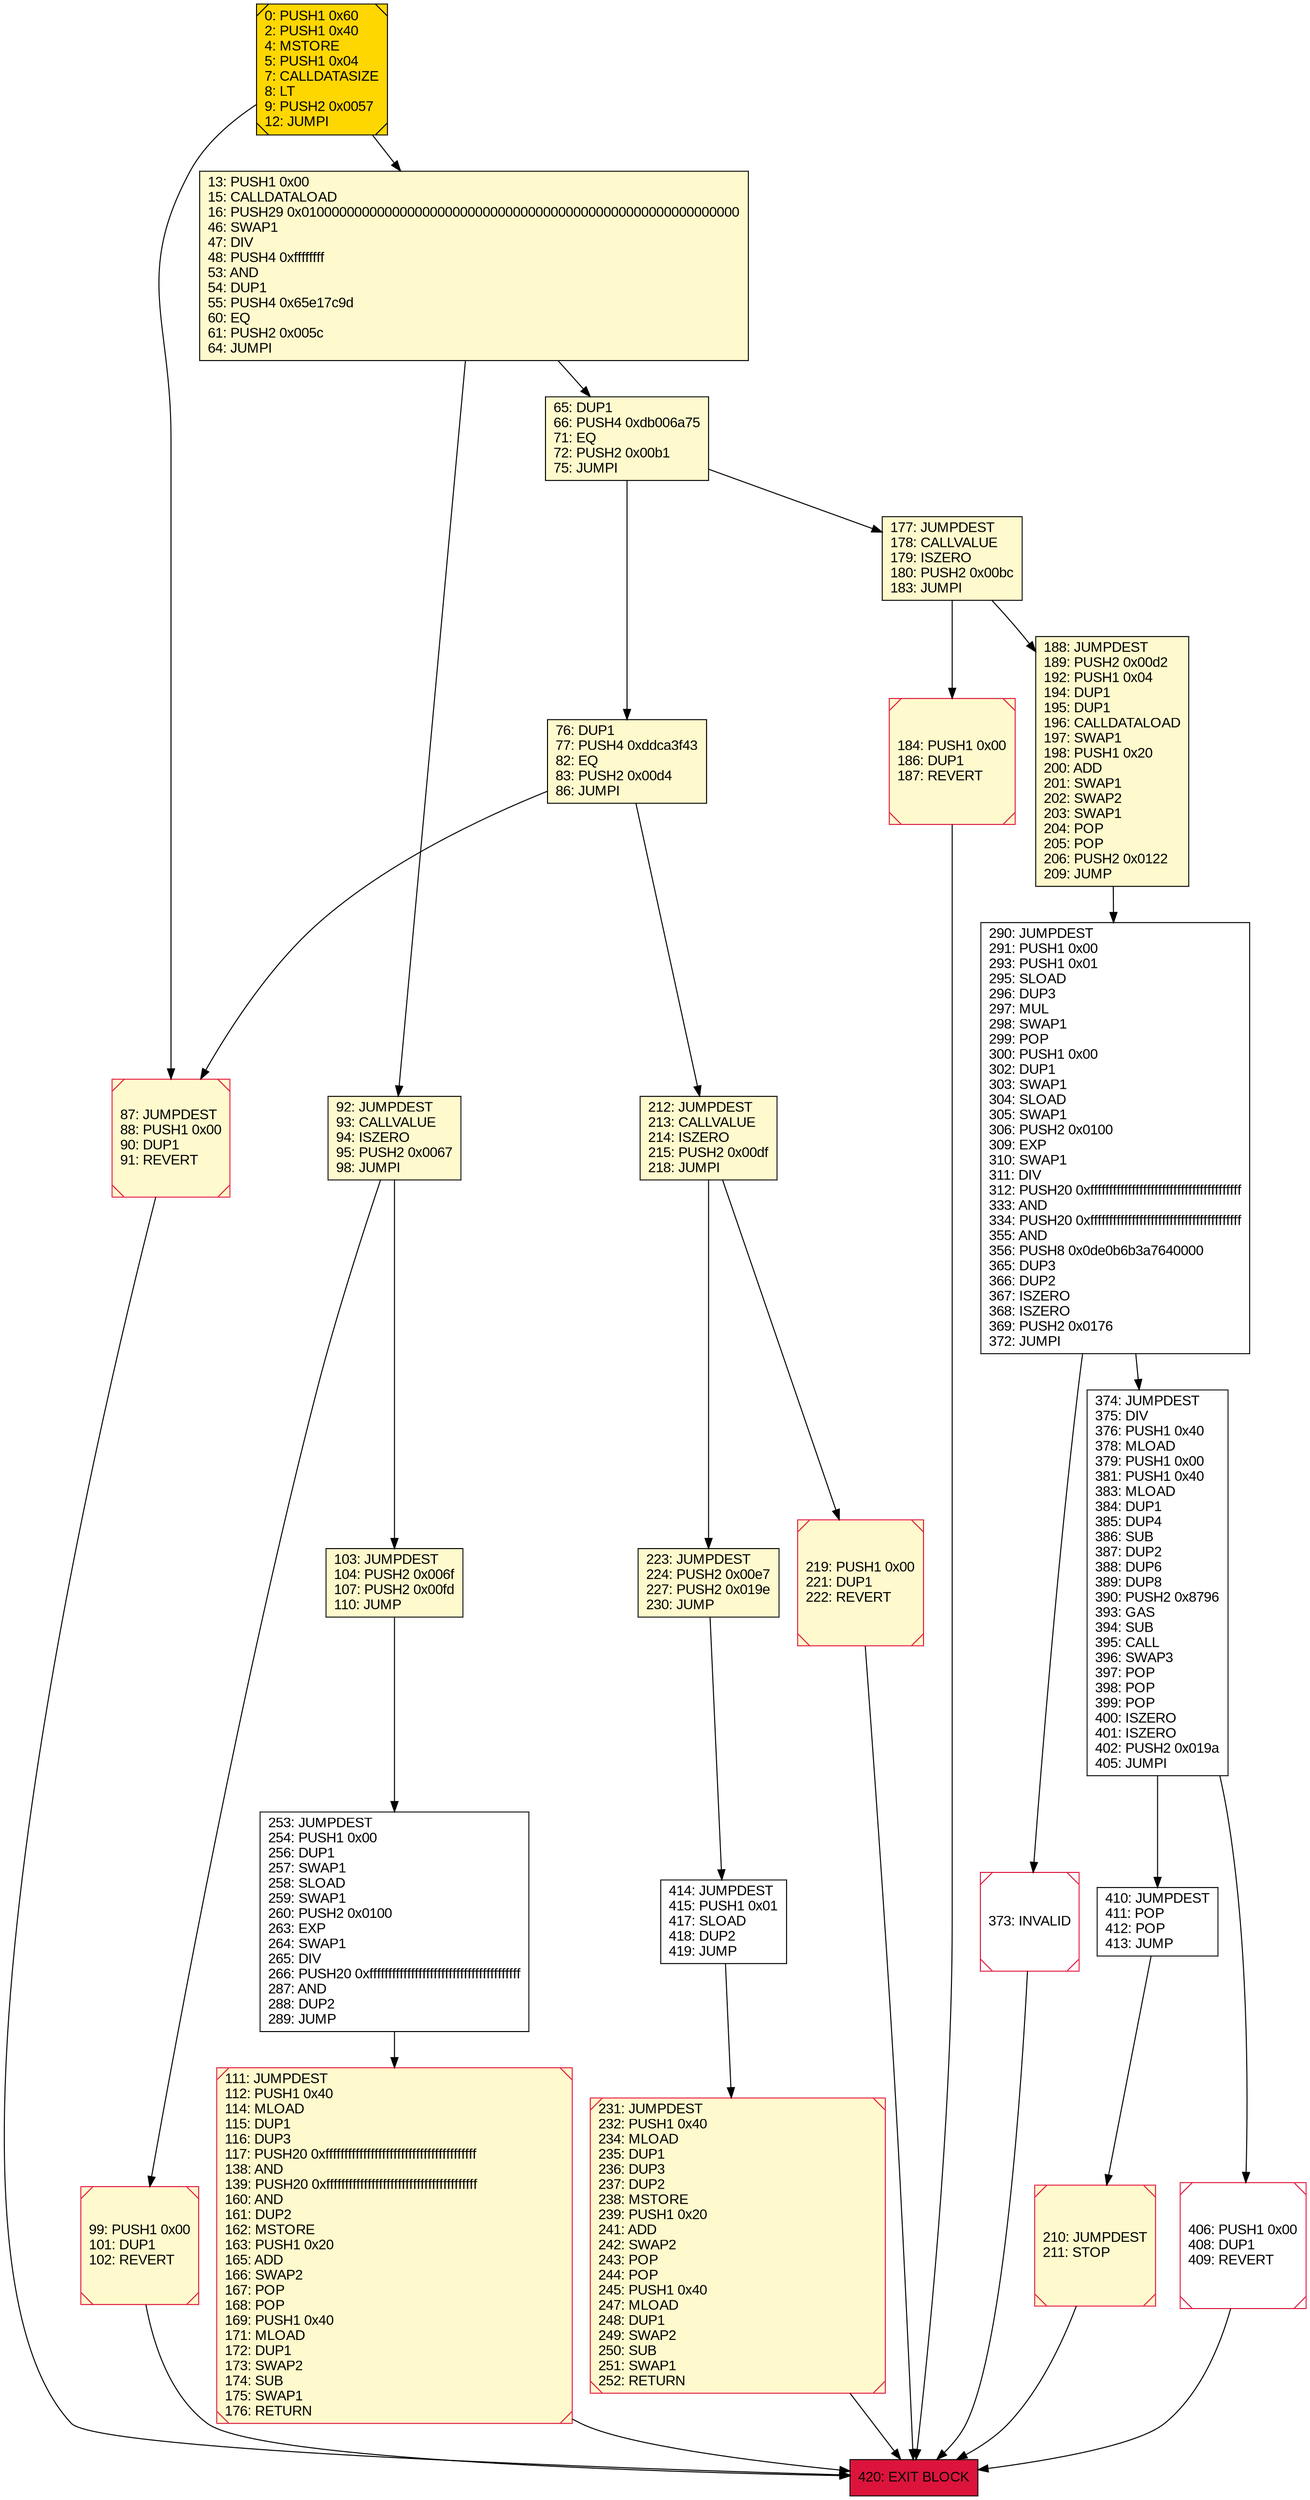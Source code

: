 digraph G {
bgcolor=transparent rankdir=UD;
node [shape=box style=filled color=black fillcolor=white fontname=arial fontcolor=black];
99 [label="99: PUSH1 0x00\l101: DUP1\l102: REVERT\l" fillcolor=lemonchiffon shape=Msquare color=crimson ];
210 [label="210: JUMPDEST\l211: STOP\l" fillcolor=lemonchiffon shape=Msquare color=crimson ];
414 [label="414: JUMPDEST\l415: PUSH1 0x01\l417: SLOAD\l418: DUP2\l419: JUMP\l" ];
76 [label="76: DUP1\l77: PUSH4 0xddca3f43\l82: EQ\l83: PUSH2 0x00d4\l86: JUMPI\l" fillcolor=lemonchiffon ];
373 [label="373: INVALID\l" shape=Msquare color=crimson ];
253 [label="253: JUMPDEST\l254: PUSH1 0x00\l256: DUP1\l257: SWAP1\l258: SLOAD\l259: SWAP1\l260: PUSH2 0x0100\l263: EXP\l264: SWAP1\l265: DIV\l266: PUSH20 0xffffffffffffffffffffffffffffffffffffffff\l287: AND\l288: DUP2\l289: JUMP\l" ];
290 [label="290: JUMPDEST\l291: PUSH1 0x00\l293: PUSH1 0x01\l295: SLOAD\l296: DUP3\l297: MUL\l298: SWAP1\l299: POP\l300: PUSH1 0x00\l302: DUP1\l303: SWAP1\l304: SLOAD\l305: SWAP1\l306: PUSH2 0x0100\l309: EXP\l310: SWAP1\l311: DIV\l312: PUSH20 0xffffffffffffffffffffffffffffffffffffffff\l333: AND\l334: PUSH20 0xffffffffffffffffffffffffffffffffffffffff\l355: AND\l356: PUSH8 0x0de0b6b3a7640000\l365: DUP3\l366: DUP2\l367: ISZERO\l368: ISZERO\l369: PUSH2 0x0176\l372: JUMPI\l" ];
223 [label="223: JUMPDEST\l224: PUSH2 0x00e7\l227: PUSH2 0x019e\l230: JUMP\l" fillcolor=lemonchiffon ];
410 [label="410: JUMPDEST\l411: POP\l412: POP\l413: JUMP\l" ];
87 [label="87: JUMPDEST\l88: PUSH1 0x00\l90: DUP1\l91: REVERT\l" fillcolor=lemonchiffon shape=Msquare color=crimson ];
212 [label="212: JUMPDEST\l213: CALLVALUE\l214: ISZERO\l215: PUSH2 0x00df\l218: JUMPI\l" fillcolor=lemonchiffon ];
231 [label="231: JUMPDEST\l232: PUSH1 0x40\l234: MLOAD\l235: DUP1\l236: DUP3\l237: DUP2\l238: MSTORE\l239: PUSH1 0x20\l241: ADD\l242: SWAP2\l243: POP\l244: POP\l245: PUSH1 0x40\l247: MLOAD\l248: DUP1\l249: SWAP2\l250: SUB\l251: SWAP1\l252: RETURN\l" fillcolor=lemonchiffon shape=Msquare color=crimson ];
184 [label="184: PUSH1 0x00\l186: DUP1\l187: REVERT\l" fillcolor=lemonchiffon shape=Msquare color=crimson ];
420 [label="420: EXIT BLOCK\l" fillcolor=crimson ];
13 [label="13: PUSH1 0x00\l15: CALLDATALOAD\l16: PUSH29 0x0100000000000000000000000000000000000000000000000000000000\l46: SWAP1\l47: DIV\l48: PUSH4 0xffffffff\l53: AND\l54: DUP1\l55: PUSH4 0x65e17c9d\l60: EQ\l61: PUSH2 0x005c\l64: JUMPI\l" fillcolor=lemonchiffon ];
92 [label="92: JUMPDEST\l93: CALLVALUE\l94: ISZERO\l95: PUSH2 0x0067\l98: JUMPI\l" fillcolor=lemonchiffon ];
177 [label="177: JUMPDEST\l178: CALLVALUE\l179: ISZERO\l180: PUSH2 0x00bc\l183: JUMPI\l" fillcolor=lemonchiffon ];
0 [label="0: PUSH1 0x60\l2: PUSH1 0x40\l4: MSTORE\l5: PUSH1 0x04\l7: CALLDATASIZE\l8: LT\l9: PUSH2 0x0057\l12: JUMPI\l" fillcolor=lemonchiffon shape=Msquare fillcolor=gold ];
374 [label="374: JUMPDEST\l375: DIV\l376: PUSH1 0x40\l378: MLOAD\l379: PUSH1 0x00\l381: PUSH1 0x40\l383: MLOAD\l384: DUP1\l385: DUP4\l386: SUB\l387: DUP2\l388: DUP6\l389: DUP8\l390: PUSH2 0x8796\l393: GAS\l394: SUB\l395: CALL\l396: SWAP3\l397: POP\l398: POP\l399: POP\l400: ISZERO\l401: ISZERO\l402: PUSH2 0x019a\l405: JUMPI\l" ];
188 [label="188: JUMPDEST\l189: PUSH2 0x00d2\l192: PUSH1 0x04\l194: DUP1\l195: DUP1\l196: CALLDATALOAD\l197: SWAP1\l198: PUSH1 0x20\l200: ADD\l201: SWAP1\l202: SWAP2\l203: SWAP1\l204: POP\l205: POP\l206: PUSH2 0x0122\l209: JUMP\l" fillcolor=lemonchiffon ];
406 [label="406: PUSH1 0x00\l408: DUP1\l409: REVERT\l" shape=Msquare color=crimson ];
219 [label="219: PUSH1 0x00\l221: DUP1\l222: REVERT\l" fillcolor=lemonchiffon shape=Msquare color=crimson ];
103 [label="103: JUMPDEST\l104: PUSH2 0x006f\l107: PUSH2 0x00fd\l110: JUMP\l" fillcolor=lemonchiffon ];
65 [label="65: DUP1\l66: PUSH4 0xdb006a75\l71: EQ\l72: PUSH2 0x00b1\l75: JUMPI\l" fillcolor=lemonchiffon ];
111 [label="111: JUMPDEST\l112: PUSH1 0x40\l114: MLOAD\l115: DUP1\l116: DUP3\l117: PUSH20 0xffffffffffffffffffffffffffffffffffffffff\l138: AND\l139: PUSH20 0xffffffffffffffffffffffffffffffffffffffff\l160: AND\l161: DUP2\l162: MSTORE\l163: PUSH1 0x20\l165: ADD\l166: SWAP2\l167: POP\l168: POP\l169: PUSH1 0x40\l171: MLOAD\l172: DUP1\l173: SWAP2\l174: SUB\l175: SWAP1\l176: RETURN\l" fillcolor=lemonchiffon shape=Msquare color=crimson ];
374 -> 406;
177 -> 188;
290 -> 373;
223 -> 414;
92 -> 103;
65 -> 177;
406 -> 420;
0 -> 13;
13 -> 92;
410 -> 210;
111 -> 420;
13 -> 65;
76 -> 87;
212 -> 223;
414 -> 231;
76 -> 212;
219 -> 420;
0 -> 87;
210 -> 420;
374 -> 410;
99 -> 420;
177 -> 184;
212 -> 219;
373 -> 420;
103 -> 253;
231 -> 420;
92 -> 99;
65 -> 76;
87 -> 420;
253 -> 111;
188 -> 290;
184 -> 420;
290 -> 374;
}